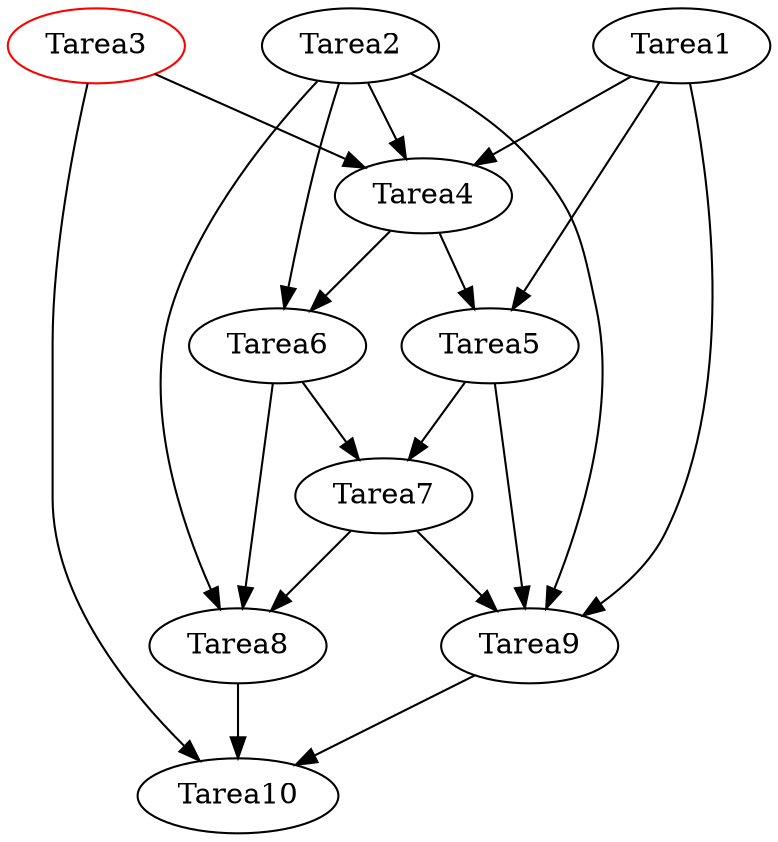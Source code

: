 strict digraph G {
  1 [ label="Tarea1" ];
  2 [ label="Tarea2" ];
  3 [ color="red" label="Tarea3" ];
  4 [ label="Tarea4" ];
  5 [ label="Tarea5" ];
  6 [ label="Tarea6" ];
  7 [ label="Tarea7" ];
  8 [ label="Tarea8" ];
  9 [ label="Tarea9" ];
  10 [ label="Tarea10" ];
  1 -> 4 [ color="black" ];
  1 -> 5 [ color="black" ];
  1 -> 9 [ color="black" ];
  2 -> 4 [ color="black" ];
  2 -> 6 [ color="black" ];
  2 -> 8 [ color="black" ];
  2 -> 9 [ color="black" ];
  3 -> 4 [ color="black" ];
  3 -> 10 [ color="black" ];
  4 -> 5 [ color="black" ];
  4 -> 6 [ color="black" ];
  5 -> 7 [ color="black" ];
  5 -> 9 [ color="black" ];
  6 -> 7 [ color="black" ];
  6 -> 8 [ color="black" ];
  7 -> 8 [ color="black" ];
  7 -> 9 [ color="black" ];
  8 -> 10 [ color="black" ];
  9 -> 10 [ color="black" ];
}
